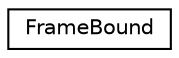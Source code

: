 digraph "Graphical Class Hierarchy"
{
 // LATEX_PDF_SIZE
  edge [fontname="Helvetica",fontsize="10",labelfontname="Helvetica",labelfontsize="10"];
  node [fontname="Helvetica",fontsize="10",shape=record];
  rankdir="LR";
  Node0 [label="FrameBound",height=0.2,width=0.4,color="black", fillcolor="white", style="filled",URL="$db/d1b/sqlite3_8c.html#dd/d71/structFrameBound",tooltip=" "];
}
